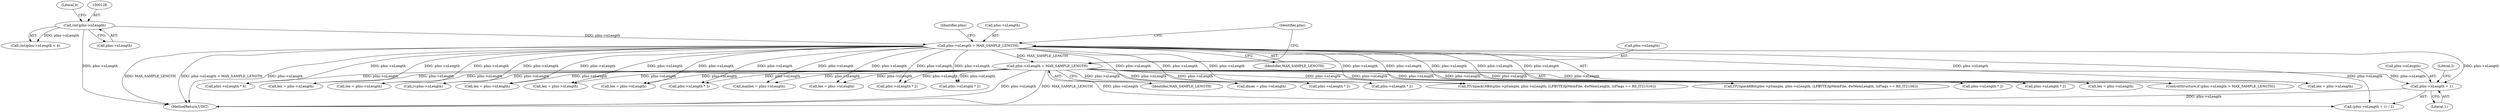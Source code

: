 digraph "0_gstreamer_bc2cdd57d549ab3ba59782e9b395d0cd683fd3ac@pointer" {
"1000303" [label="(Call,pIns->nLength + 1)"];
"1000141" [label="(Call,pIns->nLength = MAX_SAMPLE_LENGTH)"];
"1000136" [label="(Call,pIns->nLength > MAX_SAMPLE_LENGTH)"];
"1000125" [label="(Call,(int)pIns->nLength)"];
"1000125" [label="(Call,(int)pIns->nLength)"];
"1000998" [label="(Call,len = pIns->nLength)"];
"1000302" [label="(Call,(pIns->nLength + 1) / 2)"];
"1001700" [label="(Call,pIns->nLength * 6)"];
"1000141" [label="(Call,pIns->nLength = MAX_SAMPLE_LENGTH)"];
"1000137" [label="(Call,pIns->nLength)"];
"1000838" [label="(Call,len = pIns->nLength)"];
"1000202" [label="(Call,len = pIns->nLength)"];
"1001368" [label="(Call,j<pIns->nLength)"];
"1000723" [label="(Call,len = pIns->nLength)"];
"1000303" [label="(Call,pIns->nLength + 1)"];
"1000304" [label="(Call,pIns->nLength)"];
"1000136" [label="(Call,pIns->nLength > MAX_SAMPLE_LENGTH)"];
"1002047" [label="(MethodReturn,UINT)"];
"1000127" [label="(Call,pIns->nLength)"];
"1000145" [label="(Identifier,MAX_SAMPLE_LENGTH)"];
"1001995" [label="(Call,len = pIns->nLength)"];
"1000248" [label="(Call,len = pIns->nLength)"];
"1001529" [label="(Call,pIns->nLength * 3)"];
"1001485" [label="(Call,maxlen = pIns->nLength)"];
"1001906" [label="(Call,len = pIns->nLength)"];
"1000401" [label="(Call,pIns->nLength * 2)"];
"1000622" [label="(Call,pIns->nLength * 2)"];
"1000308" [label="(Literal,2)"];
"1000124" [label="(Call,(int)pIns->nLength < 4)"];
"1000148" [label="(Identifier,pIns)"];
"1001212" [label="(Call,dmax = pIns->nLength)"];
"1000459" [label="(Call,pIns->nLength * 2)"];
"1000142" [label="(Call,pIns->nLength)"];
"1000130" [label="(Literal,4)"];
"1000509" [label="(Call,pIns->nLength * 2)"];
"1000140" [label="(Identifier,MAX_SAMPLE_LENGTH)"];
"1000307" [label="(Literal,1)"];
"1000967" [label="(Call,ITUnpack16Bit(pIns->pSample, pIns->nLength, (LPBYTE)lpMemFile, dwMemLength, (nFlags == RS_IT21516)))"];
"1000952" [label="(Call,ITUnpack8Bit(pIns->pSample, pIns->nLength, (LPBYTE)lpMemFile, dwMemLength, (nFlags == RS_IT2158)))"];
"1001241" [label="(Call,pIns->nLength * 2)"];
"1000143" [label="(Identifier,pIns)"];
"1000573" [label="(Call,pIns->nLength * 2)"];
"1001089" [label="(Call,len = pIns->nLength)"];
"1000135" [label="(ControlStructure,if (pIns->nLength > MAX_SAMPLE_LENGTH))"];
"1000303" -> "1000302"  [label="AST: "];
"1000303" -> "1000307"  [label="CFG: "];
"1000304" -> "1000303"  [label="AST: "];
"1000307" -> "1000303"  [label="AST: "];
"1000308" -> "1000303"  [label="CFG: "];
"1000303" -> "1002047"  [label="DDG: pIns->nLength"];
"1000141" -> "1000303"  [label="DDG: pIns->nLength"];
"1000136" -> "1000303"  [label="DDG: pIns->nLength"];
"1000141" -> "1000135"  [label="AST: "];
"1000141" -> "1000145"  [label="CFG: "];
"1000142" -> "1000141"  [label="AST: "];
"1000145" -> "1000141"  [label="AST: "];
"1000148" -> "1000141"  [label="CFG: "];
"1000141" -> "1002047"  [label="DDG: pIns->nLength"];
"1000141" -> "1002047"  [label="DDG: MAX_SAMPLE_LENGTH"];
"1000136" -> "1000141"  [label="DDG: MAX_SAMPLE_LENGTH"];
"1000141" -> "1000202"  [label="DDG: pIns->nLength"];
"1000141" -> "1000248"  [label="DDG: pIns->nLength"];
"1000141" -> "1000302"  [label="DDG: pIns->nLength"];
"1000141" -> "1000401"  [label="DDG: pIns->nLength"];
"1000141" -> "1000459"  [label="DDG: pIns->nLength"];
"1000141" -> "1000509"  [label="DDG: pIns->nLength"];
"1000141" -> "1000573"  [label="DDG: pIns->nLength"];
"1000141" -> "1000622"  [label="DDG: pIns->nLength"];
"1000141" -> "1000723"  [label="DDG: pIns->nLength"];
"1000141" -> "1000838"  [label="DDG: pIns->nLength"];
"1000141" -> "1000952"  [label="DDG: pIns->nLength"];
"1000141" -> "1000967"  [label="DDG: pIns->nLength"];
"1000141" -> "1000998"  [label="DDG: pIns->nLength"];
"1000141" -> "1001089"  [label="DDG: pIns->nLength"];
"1000141" -> "1001212"  [label="DDG: pIns->nLength"];
"1000141" -> "1001241"  [label="DDG: pIns->nLength"];
"1000141" -> "1001368"  [label="DDG: pIns->nLength"];
"1000141" -> "1001485"  [label="DDG: pIns->nLength"];
"1000141" -> "1001529"  [label="DDG: pIns->nLength"];
"1000141" -> "1001700"  [label="DDG: pIns->nLength"];
"1000141" -> "1001906"  [label="DDG: pIns->nLength"];
"1000141" -> "1001995"  [label="DDG: pIns->nLength"];
"1000136" -> "1000135"  [label="AST: "];
"1000136" -> "1000140"  [label="CFG: "];
"1000137" -> "1000136"  [label="AST: "];
"1000140" -> "1000136"  [label="AST: "];
"1000143" -> "1000136"  [label="CFG: "];
"1000148" -> "1000136"  [label="CFG: "];
"1000136" -> "1002047"  [label="DDG: MAX_SAMPLE_LENGTH"];
"1000136" -> "1002047"  [label="DDG: pIns->nLength > MAX_SAMPLE_LENGTH"];
"1000136" -> "1002047"  [label="DDG: pIns->nLength"];
"1000125" -> "1000136"  [label="DDG: pIns->nLength"];
"1000136" -> "1000202"  [label="DDG: pIns->nLength"];
"1000136" -> "1000248"  [label="DDG: pIns->nLength"];
"1000136" -> "1000302"  [label="DDG: pIns->nLength"];
"1000136" -> "1000401"  [label="DDG: pIns->nLength"];
"1000136" -> "1000459"  [label="DDG: pIns->nLength"];
"1000136" -> "1000509"  [label="DDG: pIns->nLength"];
"1000136" -> "1000573"  [label="DDG: pIns->nLength"];
"1000136" -> "1000622"  [label="DDG: pIns->nLength"];
"1000136" -> "1000723"  [label="DDG: pIns->nLength"];
"1000136" -> "1000838"  [label="DDG: pIns->nLength"];
"1000136" -> "1000952"  [label="DDG: pIns->nLength"];
"1000136" -> "1000967"  [label="DDG: pIns->nLength"];
"1000136" -> "1000998"  [label="DDG: pIns->nLength"];
"1000136" -> "1001089"  [label="DDG: pIns->nLength"];
"1000136" -> "1001212"  [label="DDG: pIns->nLength"];
"1000136" -> "1001241"  [label="DDG: pIns->nLength"];
"1000136" -> "1001368"  [label="DDG: pIns->nLength"];
"1000136" -> "1001485"  [label="DDG: pIns->nLength"];
"1000136" -> "1001529"  [label="DDG: pIns->nLength"];
"1000136" -> "1001700"  [label="DDG: pIns->nLength"];
"1000136" -> "1001906"  [label="DDG: pIns->nLength"];
"1000136" -> "1001995"  [label="DDG: pIns->nLength"];
"1000125" -> "1000124"  [label="AST: "];
"1000125" -> "1000127"  [label="CFG: "];
"1000126" -> "1000125"  [label="AST: "];
"1000127" -> "1000125"  [label="AST: "];
"1000130" -> "1000125"  [label="CFG: "];
"1000125" -> "1002047"  [label="DDG: pIns->nLength"];
"1000125" -> "1000124"  [label="DDG: pIns->nLength"];
}
